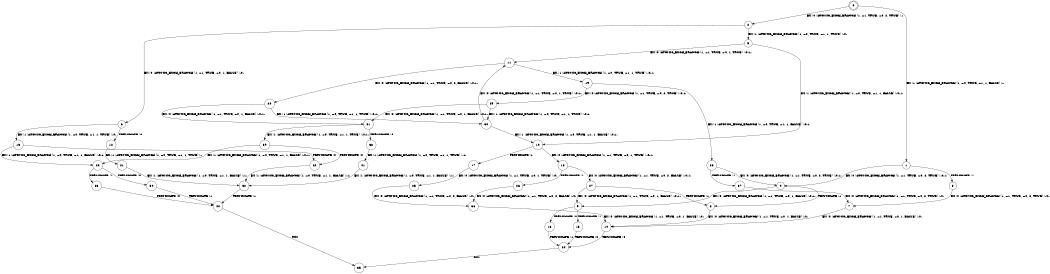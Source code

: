digraph BCG {
size = "7, 10.5";
center = TRUE;
node [shape = circle];
0 [peripheries = 2];
0 -> 1 [label = "EX !1 !ATOMIC_EXCH_BRANCH (1, +0, TRUE, +1, 1, FALSE) !::"];
0 -> 2 [label = "EX !0 !ATOMIC_EXCH_BRANCH (1, +1, TRUE, +0, 2, TRUE) !::"];
1 -> 3 [label = "TERMINATE !1"];
1 -> 4 [label = "EX !0 !ATOMIC_EXCH_BRANCH (1, +1, TRUE, +0, 2, TRUE) !:0:1:"];
2 -> 5 [label = "EX !1 !ATOMIC_EXCH_BRANCH (1, +0, TRUE, +1, 1, TRUE) !:0:"];
2 -> 6 [label = "EX !0 !ATOMIC_EXCH_BRANCH (1, +1, TRUE, +0, 1, FALSE) !:0:"];
3 -> 7 [label = "EX !0 !ATOMIC_EXCH_BRANCH (1, +1, TRUE, +0, 2, TRUE) !:0:"];
4 -> 8 [label = "TERMINATE !1"];
4 -> 9 [label = "EX !0 !ATOMIC_EXCH_BRANCH (1, +1, TRUE, +0, 1, FALSE) !:0:1:"];
5 -> 10 [label = "EX !1 !ATOMIC_EXCH_BRANCH (1, +0, TRUE, +1, 1, FALSE) !:0:1:"];
5 -> 11 [label = "EX !0 !ATOMIC_EXCH_BRANCH (1, +1, TRUE, +0, 1, TRUE) !:0:1:"];
6 -> 12 [label = "TERMINATE !0"];
6 -> 13 [label = "EX !1 !ATOMIC_EXCH_BRANCH (1, +0, TRUE, +1, 1, TRUE) !:0:"];
7 -> 14 [label = "EX !0 !ATOMIC_EXCH_BRANCH (1, +1, TRUE, +0, 1, FALSE) !:0:"];
8 -> 14 [label = "EX !0 !ATOMIC_EXCH_BRANCH (1, +1, TRUE, +0, 1, FALSE) !:0:"];
9 -> 15 [label = "TERMINATE !1"];
9 -> 16 [label = "TERMINATE !0"];
10 -> 17 [label = "TERMINATE !1"];
10 -> 18 [label = "EX !0 !ATOMIC_EXCH_BRANCH (1, +1, TRUE, +0, 1, TRUE) !:0:1:"];
11 -> 19 [label = "EX !1 !ATOMIC_EXCH_BRANCH (1, +0, TRUE, +1, 1, TRUE) !:0:1:"];
11 -> 20 [label = "EX !0 !ATOMIC_EXCH_BRANCH (1, +1, TRUE, +0, 2, FALSE) !:0:1:"];
12 -> 21 [label = "EX !1 !ATOMIC_EXCH_BRANCH (1, +0, TRUE, +1, 1, TRUE) !::"];
13 -> 22 [label = "TERMINATE !0"];
13 -> 23 [label = "EX !1 !ATOMIC_EXCH_BRANCH (1, +0, TRUE, +1, 1, FALSE) !:0:1:"];
14 -> 24 [label = "TERMINATE !0"];
15 -> 24 [label = "TERMINATE !0"];
16 -> 24 [label = "TERMINATE !1"];
17 -> 25 [label = "EX !0 !ATOMIC_EXCH_BRANCH (1, +1, TRUE, +0, 1, TRUE) !:0:"];
18 -> 26 [label = "TERMINATE !1"];
18 -> 27 [label = "EX !0 !ATOMIC_EXCH_BRANCH (1, +1, TRUE, +0, 2, FALSE) !:0:1:"];
19 -> 28 [label = "EX !1 !ATOMIC_EXCH_BRANCH (1, +0, TRUE, +1, 1, FALSE) !:0:1:"];
19 -> 29 [label = "EX !0 !ATOMIC_EXCH_BRANCH (1, +1, TRUE, +0, 2, TRUE) !:0:1:"];
20 -> 30 [label = "EX !1 !ATOMIC_EXCH_BRANCH (1, +0, TRUE, +1, 1, TRUE) !:0:1:"];
20 -> 31 [label = "EX !0 !ATOMIC_EXCH_BRANCH (1, +1, TRUE, +0, 1, FALSE) !:0:1:"];
21 -> 32 [label = "EX !1 !ATOMIC_EXCH_BRANCH (1, +0, TRUE, +1, 1, FALSE) !:1:"];
22 -> 32 [label = "EX !1 !ATOMIC_EXCH_BRANCH (1, +0, TRUE, +1, 1, FALSE) !:1:"];
23 -> 33 [label = "TERMINATE !1"];
23 -> 34 [label = "TERMINATE !0"];
24 -> 35 [label = "exit"];
25 -> 36 [label = "EX !0 !ATOMIC_EXCH_BRANCH (1, +1, TRUE, +0, 2, FALSE) !:0:"];
26 -> 36 [label = "EX !0 !ATOMIC_EXCH_BRANCH (1, +1, TRUE, +0, 2, FALSE) !:0:"];
27 -> 8 [label = "TERMINATE !1"];
27 -> 9 [label = "EX !0 !ATOMIC_EXCH_BRANCH (1, +1, TRUE, +0, 1, FALSE) !:0:1:"];
28 -> 37 [label = "TERMINATE !1"];
28 -> 4 [label = "EX !0 !ATOMIC_EXCH_BRANCH (1, +1, TRUE, +0, 2, TRUE) !:0:1:"];
29 -> 30 [label = "EX !1 !ATOMIC_EXCH_BRANCH (1, +0, TRUE, +1, 1, TRUE) !:0:1:"];
29 -> 31 [label = "EX !0 !ATOMIC_EXCH_BRANCH (1, +1, TRUE, +0, 1, FALSE) !:0:1:"];
30 -> 10 [label = "EX !1 !ATOMIC_EXCH_BRANCH (1, +0, TRUE, +1, 1, FALSE) !:0:1:"];
30 -> 11 [label = "EX !0 !ATOMIC_EXCH_BRANCH (1, +1, TRUE, +0, 1, TRUE) !:0:1:"];
31 -> 38 [label = "TERMINATE !0"];
31 -> 39 [label = "EX !1 !ATOMIC_EXCH_BRANCH (1, +0, TRUE, +1, 1, TRUE) !:0:1:"];
32 -> 40 [label = "TERMINATE !1"];
33 -> 40 [label = "TERMINATE !0"];
34 -> 40 [label = "TERMINATE !1"];
36 -> 14 [label = "EX !0 !ATOMIC_EXCH_BRANCH (1, +1, TRUE, +0, 1, FALSE) !:0:"];
37 -> 7 [label = "EX !0 !ATOMIC_EXCH_BRANCH (1, +1, TRUE, +0, 2, TRUE) !:0:"];
38 -> 41 [label = "EX !1 !ATOMIC_EXCH_BRANCH (1, +0, TRUE, +1, 1, TRUE) !:1:"];
39 -> 22 [label = "TERMINATE !0"];
39 -> 23 [label = "EX !1 !ATOMIC_EXCH_BRANCH (1, +0, TRUE, +1, 1, FALSE) !:0:1:"];
40 -> 35 [label = "exit"];
41 -> 32 [label = "EX !1 !ATOMIC_EXCH_BRANCH (1, +0, TRUE, +1, 1, FALSE) !:1:"];
}
